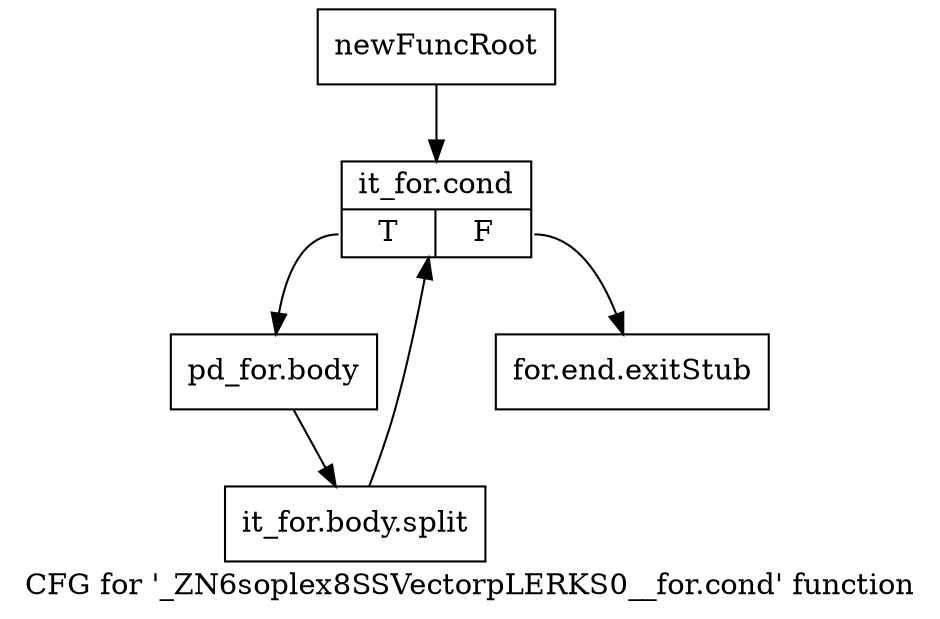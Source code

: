 digraph "CFG for '_ZN6soplex8SSVectorpLERKS0__for.cond' function" {
	label="CFG for '_ZN6soplex8SSVectorpLERKS0__for.cond' function";

	Node0x2f3f4b0 [shape=record,label="{newFuncRoot}"];
	Node0x2f3f4b0 -> Node0x2b3eed0;
	Node0x2b3ee80 [shape=record,label="{for.end.exitStub}"];
	Node0x2b3eed0 [shape=record,label="{it_for.cond|{<s0>T|<s1>F}}"];
	Node0x2b3eed0:s0 -> Node0x2b3ef20;
	Node0x2b3eed0:s1 -> Node0x2b3ee80;
	Node0x2b3ef20 [shape=record,label="{pd_for.body}"];
	Node0x2b3ef20 -> Node0x34efb40;
	Node0x34efb40 [shape=record,label="{it_for.body.split}"];
	Node0x34efb40 -> Node0x2b3eed0;
}

